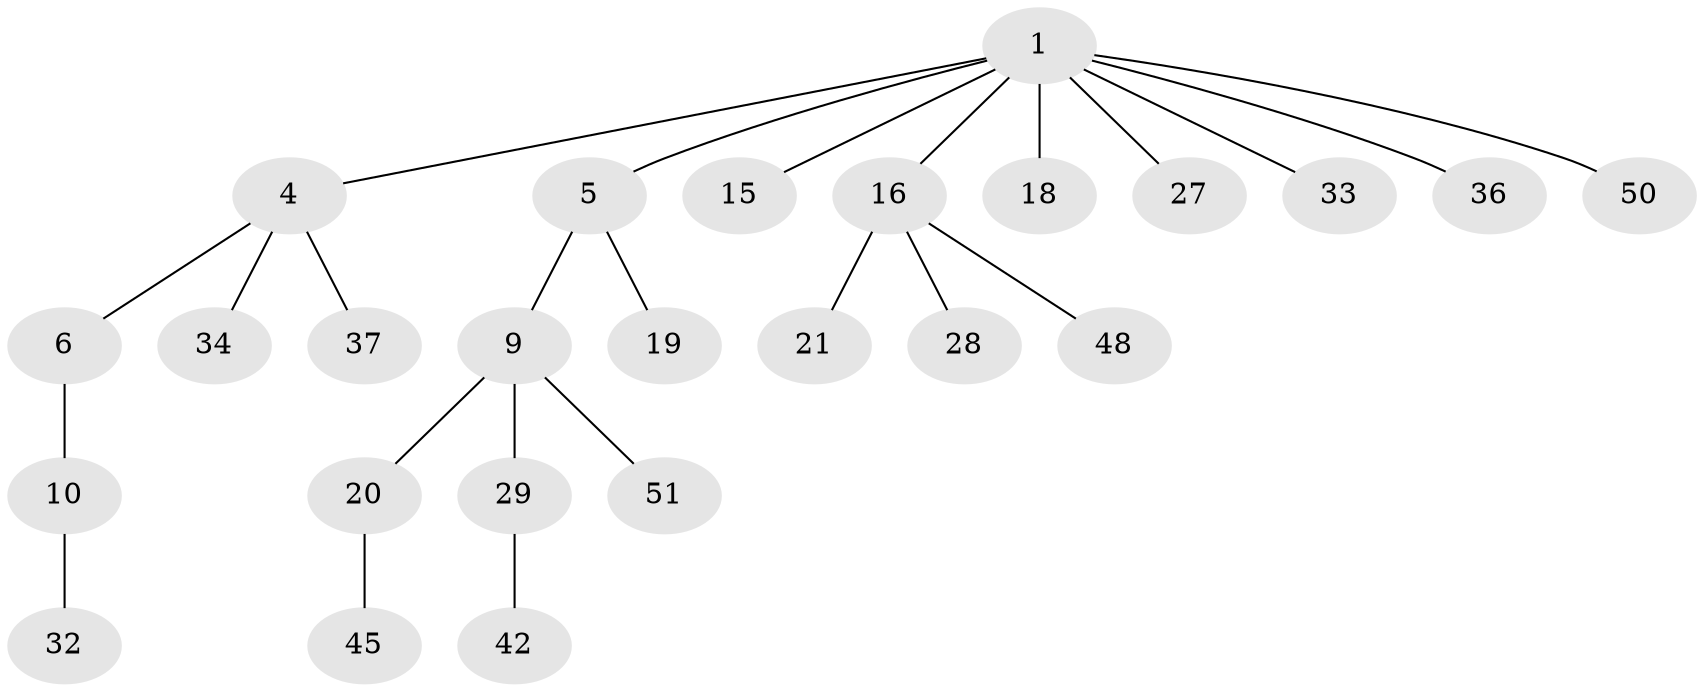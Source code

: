 // original degree distribution, {3: 0.17647058823529413, 5: 0.0392156862745098, 4: 0.058823529411764705, 2: 0.27450980392156865, 1: 0.45098039215686275}
// Generated by graph-tools (version 1.1) at 2025/19/03/04/25 18:19:22]
// undirected, 25 vertices, 24 edges
graph export_dot {
graph [start="1"]
  node [color=gray90,style=filled];
  1 [super="+2+3"];
  4 [super="+14"];
  5 [super="+7"];
  6;
  9 [super="+25+12+17"];
  10;
  15;
  16 [super="+23"];
  18;
  19;
  20 [super="+24+31"];
  21 [super="+38"];
  27 [super="+35"];
  28;
  29 [super="+41"];
  32;
  33;
  34 [super="+40+39"];
  36;
  37;
  42;
  45;
  48;
  50;
  51;
  1 -- 5;
  1 -- 4;
  1 -- 15;
  1 -- 16;
  1 -- 33;
  1 -- 18;
  1 -- 36;
  1 -- 50;
  1 -- 27;
  4 -- 6;
  4 -- 37;
  4 -- 34;
  5 -- 9;
  5 -- 19;
  6 -- 10;
  9 -- 20;
  9 -- 51;
  9 -- 29;
  10 -- 32;
  16 -- 21;
  16 -- 48;
  16 -- 28;
  20 -- 45;
  29 -- 42;
}
